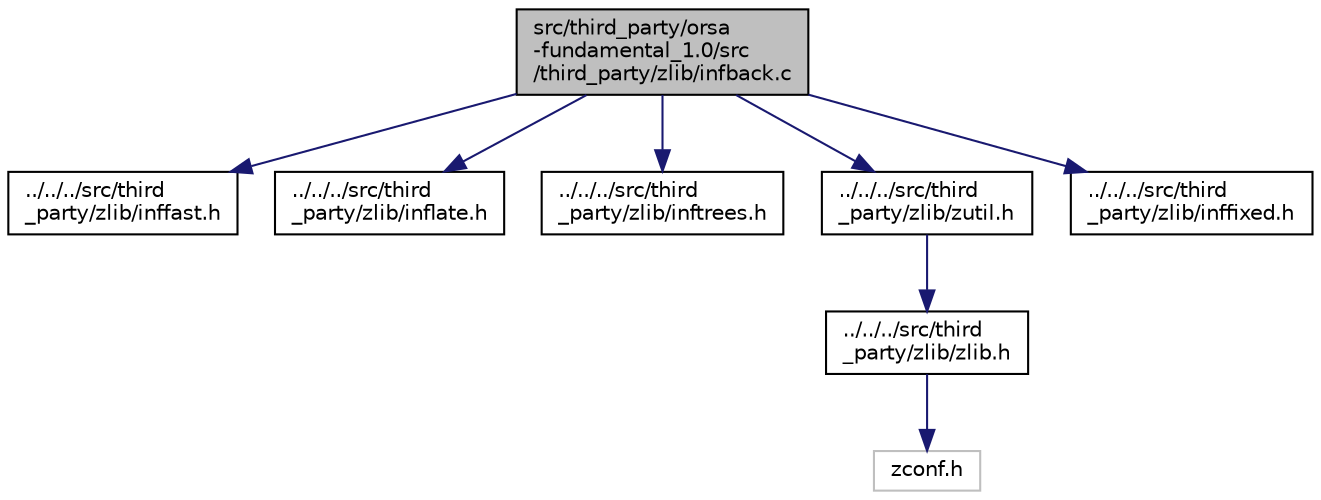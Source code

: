digraph "src/third_party/orsa-fundamental_1.0/src/third_party/zlib/infback.c"
{
  edge [fontname="Helvetica",fontsize="10",labelfontname="Helvetica",labelfontsize="10"];
  node [fontname="Helvetica",fontsize="10",shape=record];
  Node1 [label="src/third_party/orsa\l-fundamental_1.0/src\l/third_party/zlib/infback.c",height=0.2,width=0.4,color="black", fillcolor="grey75", style="filled", fontcolor="black"];
  Node1 -> Node2 [color="midnightblue",fontsize="10",style="solid",fontname="Helvetica"];
  Node2 [label="../../../src/third\l_party/zlib/inffast.h",height=0.2,width=0.4,color="black", fillcolor="white", style="filled",URL="$inffast_8h.html"];
  Node1 -> Node3 [color="midnightblue",fontsize="10",style="solid",fontname="Helvetica"];
  Node3 [label="../../../src/third\l_party/zlib/inflate.h",height=0.2,width=0.4,color="black", fillcolor="white", style="filled",URL="$inflate_8h.html"];
  Node1 -> Node4 [color="midnightblue",fontsize="10",style="solid",fontname="Helvetica"];
  Node4 [label="../../../src/third\l_party/zlib/inftrees.h",height=0.2,width=0.4,color="black", fillcolor="white", style="filled",URL="$inftrees_8h.html"];
  Node1 -> Node5 [color="midnightblue",fontsize="10",style="solid",fontname="Helvetica"];
  Node5 [label="../../../src/third\l_party/zlib/zutil.h",height=0.2,width=0.4,color="black", fillcolor="white", style="filled",URL="$zutil_8h.html"];
  Node5 -> Node6 [color="midnightblue",fontsize="10",style="solid",fontname="Helvetica"];
  Node6 [label="../../../src/third\l_party/zlib/zlib.h",height=0.2,width=0.4,color="black", fillcolor="white", style="filled",URL="$zlib_8h.html"];
  Node6 -> Node7 [color="midnightblue",fontsize="10",style="solid",fontname="Helvetica"];
  Node7 [label="zconf.h",height=0.2,width=0.4,color="grey75", fillcolor="white", style="filled"];
  Node1 -> Node8 [color="midnightblue",fontsize="10",style="solid",fontname="Helvetica"];
  Node8 [label="../../../src/third\l_party/zlib/inffixed.h",height=0.2,width=0.4,color="black", fillcolor="white", style="filled",URL="$inffixed_8h.html"];
}
